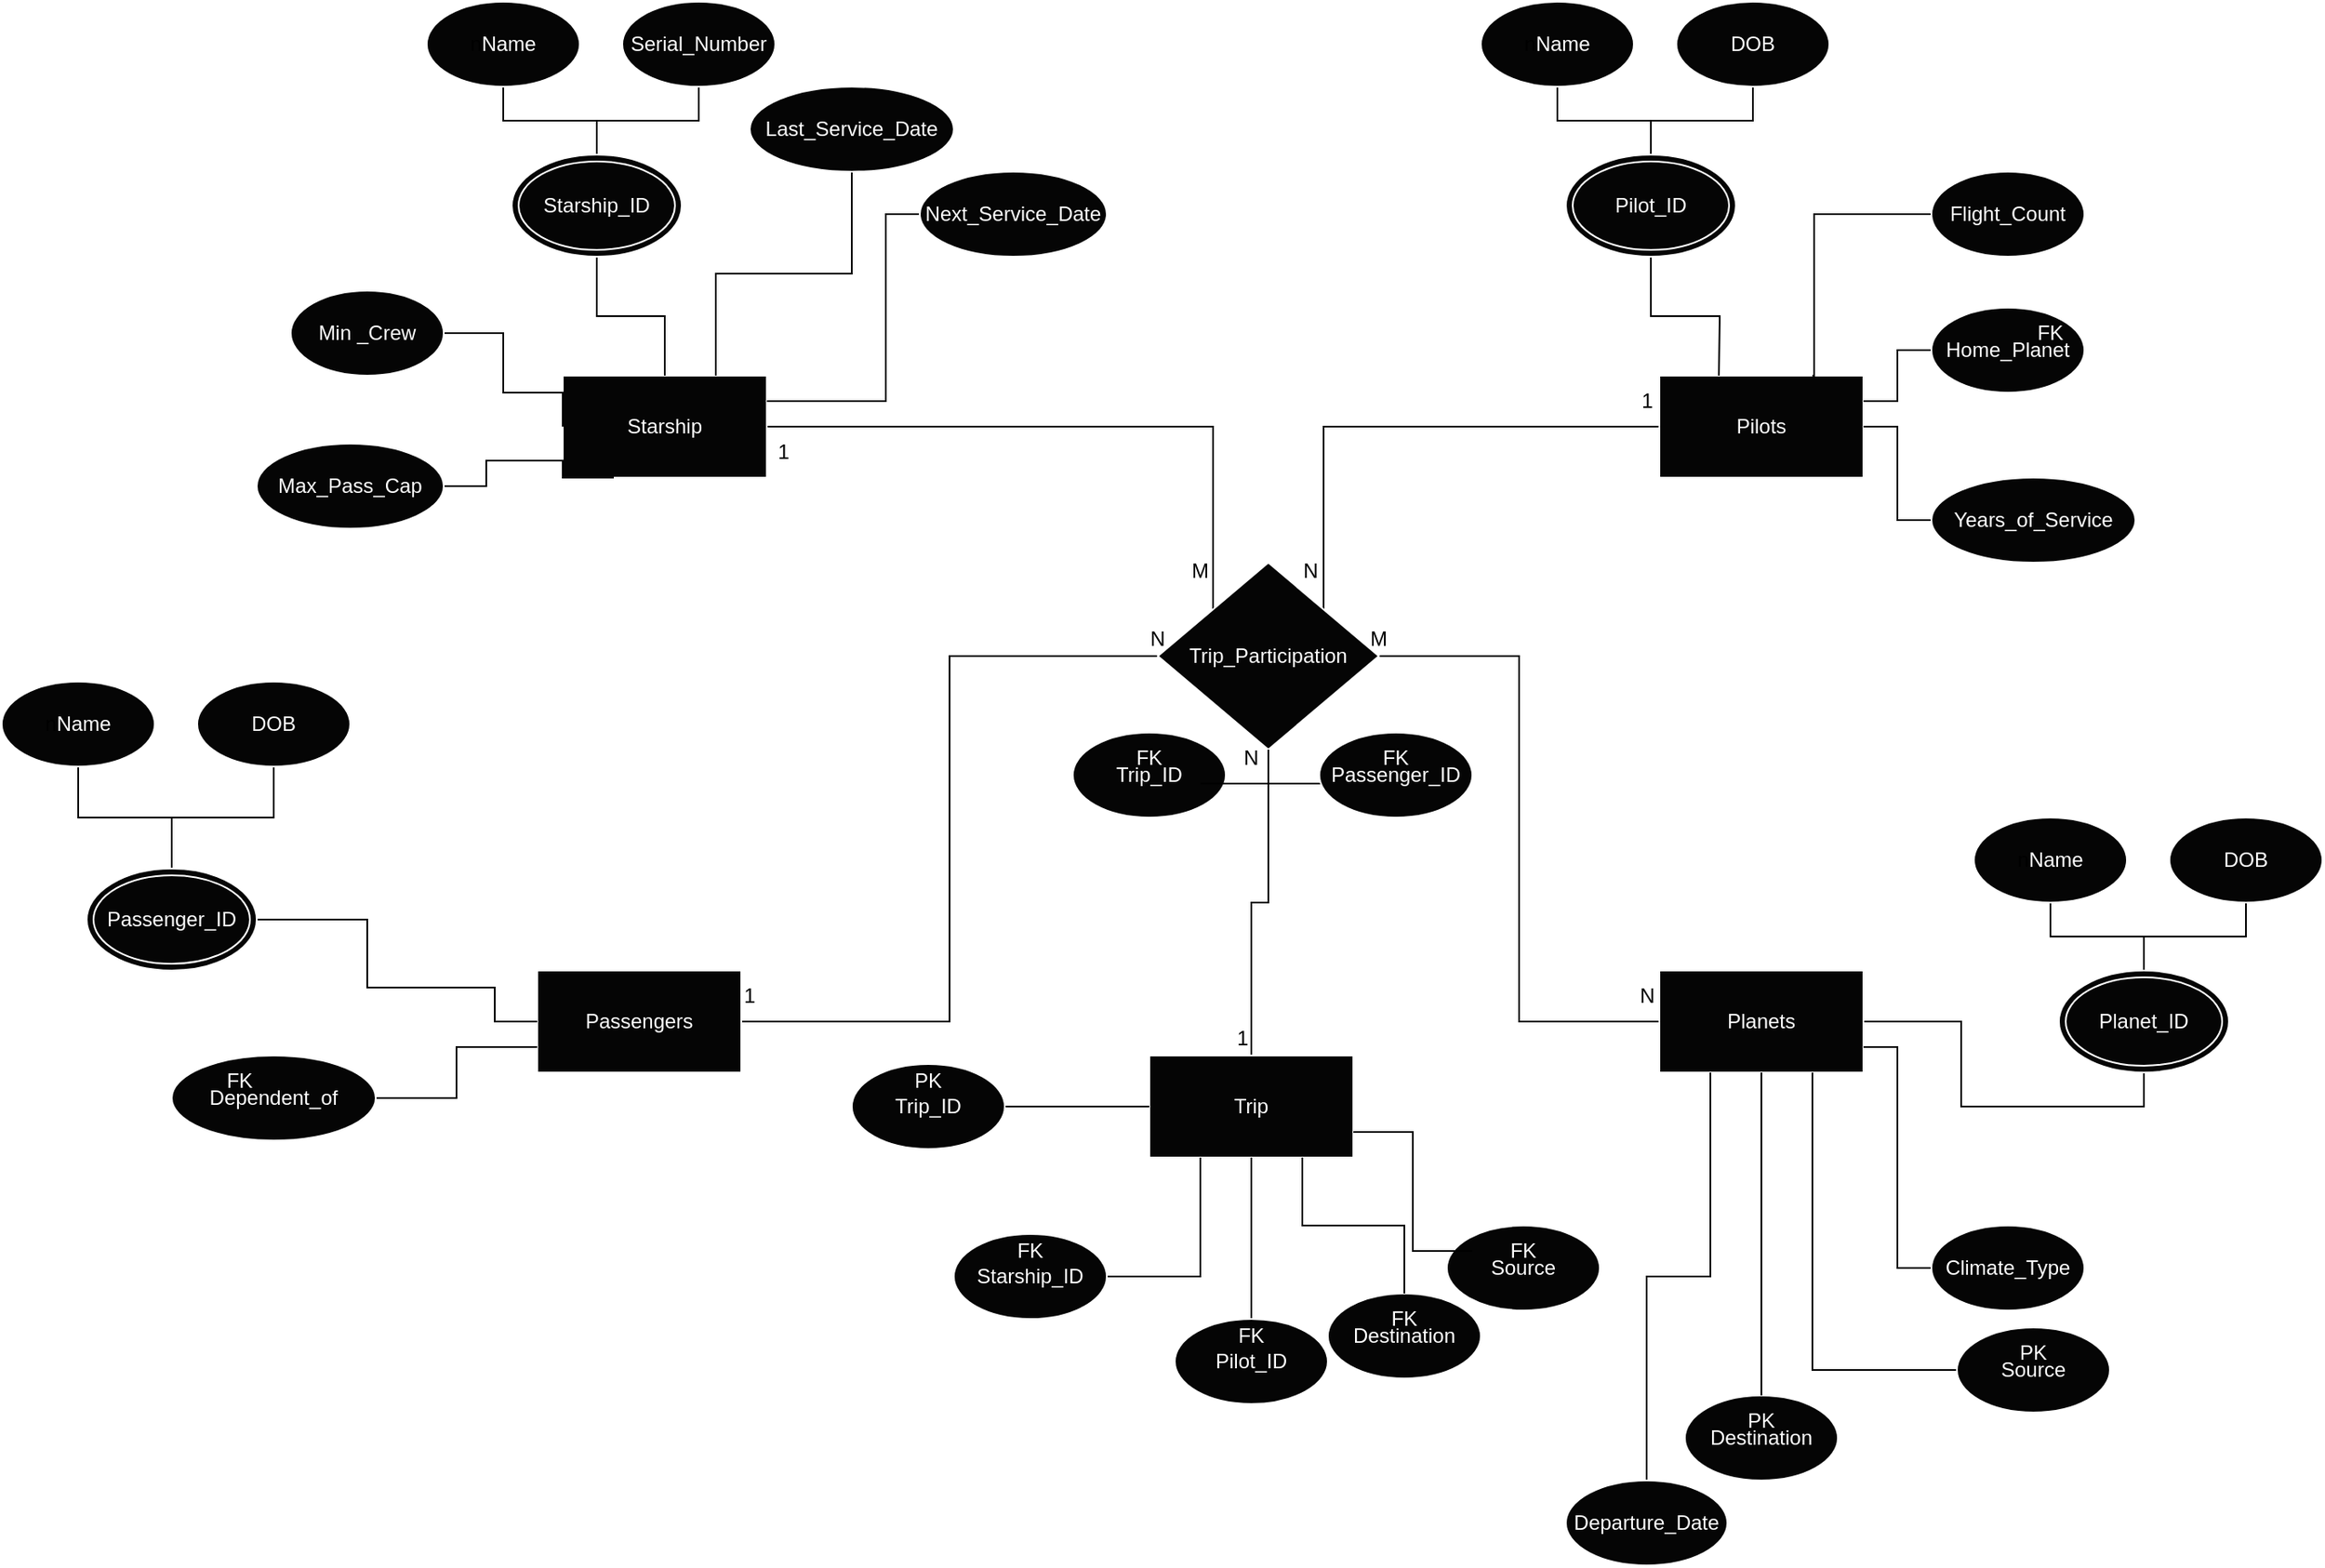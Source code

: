 <mxfile version="23.1.4" type="device">
  <diagram name="Page-1" id="fY6mABfYcO_denqcblla">
    <mxGraphModel dx="2283" dy="1910" grid="1" gridSize="10" guides="1" tooltips="1" connect="1" arrows="1" fold="1" page="1" pageScale="1" pageWidth="850" pageHeight="1100" math="0" shadow="0">
      <root>
        <mxCell id="0" />
        <mxCell id="1" parent="0" />
        <mxCell id="xwD3dEw4EKFnF7i4BE73-125" style="edgeStyle=orthogonalEdgeStyle;rounded=0;orthogonalLoop=1;jettySize=auto;html=1;entryX=0;entryY=0;entryDx=0;entryDy=0;strokeColor=default;align=center;verticalAlign=middle;fontFamily=Helvetica;fontSize=12;fontColor=default;labelBackgroundColor=default;startArrow=none;startFill=0;endArrow=none;endFill=0;" edge="1" parent="1" source="xwD3dEw4EKFnF7i4BE73-2" target="xwD3dEw4EKFnF7i4BE73-113">
          <mxGeometry relative="1" as="geometry" />
        </mxCell>
        <mxCell id="xwD3dEw4EKFnF7i4BE73-2" value="&lt;font color=&quot;#ffffff&quot;&gt;Starship&lt;/font&gt;" style="rounded=0;whiteSpace=wrap;html=1;strokeColor=#FFFFFF;fillColor=#050505;" vertex="1" parent="1">
          <mxGeometry x="70" y="120" width="120" height="60" as="geometry" />
        </mxCell>
        <mxCell id="xwD3dEw4EKFnF7i4BE73-126" style="edgeStyle=orthogonalEdgeStyle;rounded=0;orthogonalLoop=1;jettySize=auto;html=1;entryX=1;entryY=0;entryDx=0;entryDy=0;strokeColor=default;align=center;verticalAlign=middle;fontFamily=Helvetica;fontSize=12;fontColor=default;labelBackgroundColor=default;startArrow=none;startFill=0;endArrow=none;endFill=0;" edge="1" parent="1" source="xwD3dEw4EKFnF7i4BE73-6" target="xwD3dEw4EKFnF7i4BE73-113">
          <mxGeometry relative="1" as="geometry" />
        </mxCell>
        <mxCell id="xwD3dEw4EKFnF7i4BE73-6" value="&lt;font color=&quot;#ffffff&quot;&gt;Pilots&lt;/font&gt;" style="rounded=0;whiteSpace=wrap;html=1;strokeColor=#FFFFFF;fillColor=#050505;" vertex="1" parent="1">
          <mxGeometry x="715" y="120" width="120" height="60" as="geometry" />
        </mxCell>
        <mxCell id="xwD3dEw4EKFnF7i4BE73-128" style="edgeStyle=orthogonalEdgeStyle;rounded=0;orthogonalLoop=1;jettySize=auto;html=1;entryX=0;entryY=0.5;entryDx=0;entryDy=0;strokeColor=default;align=center;verticalAlign=middle;fontFamily=Helvetica;fontSize=12;fontColor=default;labelBackgroundColor=default;startArrow=none;startFill=0;endArrow=none;endFill=0;" edge="1" parent="1" source="xwD3dEw4EKFnF7i4BE73-7" target="xwD3dEw4EKFnF7i4BE73-113">
          <mxGeometry relative="1" as="geometry" />
        </mxCell>
        <mxCell id="xwD3dEw4EKFnF7i4BE73-7" value="&lt;font color=&quot;#ffffff&quot;&gt;Passengers&lt;/font&gt;" style="rounded=0;whiteSpace=wrap;html=1;strokeColor=#FFFFFF;fillColor=#050505;" vertex="1" parent="1">
          <mxGeometry x="55" y="470" width="120" height="60" as="geometry" />
        </mxCell>
        <mxCell id="xwD3dEw4EKFnF7i4BE73-71" style="edgeStyle=orthogonalEdgeStyle;rounded=0;orthogonalLoop=1;jettySize=auto;html=1;strokeColor=default;align=center;verticalAlign=middle;fontFamily=Helvetica;fontSize=12;fontColor=default;labelBackgroundColor=default;startArrow=none;startFill=0;endArrow=none;endFill=0;entryX=0.5;entryY=1;entryDx=0;entryDy=0;" edge="1" parent="1" source="xwD3dEw4EKFnF7i4BE73-8" target="xwD3dEw4EKFnF7i4BE73-70">
          <mxGeometry relative="1" as="geometry">
            <mxPoint x="1000" y="540" as="targetPoint" />
          </mxGeometry>
        </mxCell>
        <mxCell id="xwD3dEw4EKFnF7i4BE73-129" style="edgeStyle=orthogonalEdgeStyle;rounded=0;orthogonalLoop=1;jettySize=auto;html=1;entryX=1;entryY=0.5;entryDx=0;entryDy=0;strokeColor=default;align=center;verticalAlign=middle;fontFamily=Helvetica;fontSize=12;fontColor=default;labelBackgroundColor=default;startArrow=none;startFill=0;endArrow=none;endFill=0;" edge="1" parent="1" source="xwD3dEw4EKFnF7i4BE73-8" target="xwD3dEw4EKFnF7i4BE73-113">
          <mxGeometry relative="1" as="geometry" />
        </mxCell>
        <mxCell id="xwD3dEw4EKFnF7i4BE73-8" value="&lt;font color=&quot;#ffffff&quot;&gt;Planets&lt;/font&gt;" style="rounded=0;whiteSpace=wrap;html=1;strokeColor=#FFFFFF;fillColor=#050505;" vertex="1" parent="1">
          <mxGeometry x="715" y="470" width="120" height="60" as="geometry" />
        </mxCell>
        <mxCell id="xwD3dEw4EKFnF7i4BE73-130" style="edgeStyle=orthogonalEdgeStyle;rounded=0;orthogonalLoop=1;jettySize=auto;html=1;strokeColor=default;align=center;verticalAlign=middle;fontFamily=Helvetica;fontSize=12;fontColor=default;labelBackgroundColor=default;startArrow=none;startFill=0;endArrow=none;endFill=0;" edge="1" parent="1" source="xwD3dEw4EKFnF7i4BE73-9" target="xwD3dEw4EKFnF7i4BE73-113">
          <mxGeometry relative="1" as="geometry" />
        </mxCell>
        <mxCell id="xwD3dEw4EKFnF7i4BE73-9" value="&lt;font color=&quot;#ffffff&quot;&gt;&lt;span style=&quot;caret-color: rgb(255, 255, 255);&quot;&gt;Trip&lt;/span&gt;&lt;/font&gt;" style="rounded=0;whiteSpace=wrap;html=1;strokeColor=#FFFFFF;fillColor=#050505;" vertex="1" parent="1">
          <mxGeometry x="415" y="520" width="120" height="60" as="geometry" />
        </mxCell>
        <mxCell id="xwD3dEw4EKFnF7i4BE73-21" style="edgeStyle=orthogonalEdgeStyle;rounded=0;orthogonalLoop=1;jettySize=auto;html=1;strokeColor=default;align=center;verticalAlign=middle;fontFamily=Helvetica;fontSize=12;fontColor=default;labelBackgroundColor=default;startArrow=none;startFill=0;endArrow=none;endFill=0;" edge="1" parent="1" source="xwD3dEw4EKFnF7i4BE73-14" target="xwD3dEw4EKFnF7i4BE73-16">
          <mxGeometry relative="1" as="geometry" />
        </mxCell>
        <mxCell id="xwD3dEw4EKFnF7i4BE73-14" value="n&lt;font color=&quot;#ffffff&quot;&gt;Name&lt;/font&gt;" style="ellipse;whiteSpace=wrap;html=1;rounded=0;strokeColor=#FFFFFF;align=center;verticalAlign=middle;fontFamily=Helvetica;fontSize=12;fontColor=default;fillColor=#050505;" vertex="1" parent="1">
          <mxGeometry x="-10" y="-100" width="90" height="50" as="geometry" />
        </mxCell>
        <mxCell id="xwD3dEw4EKFnF7i4BE73-20" style="edgeStyle=orthogonalEdgeStyle;rounded=0;orthogonalLoop=1;jettySize=auto;html=1;exitX=0.5;exitY=1;exitDx=0;exitDy=0;entryX=0.5;entryY=0;entryDx=0;entryDy=0;fontFamily=Helvetica;fontSize=12;fontColor=default;startArrow=none;startFill=0;endArrow=none;endFill=0;" edge="1" parent="1" source="xwD3dEw4EKFnF7i4BE73-15" target="xwD3dEw4EKFnF7i4BE73-16">
          <mxGeometry relative="1" as="geometry" />
        </mxCell>
        <mxCell id="xwD3dEw4EKFnF7i4BE73-15" value="&lt;font color=&quot;#ffffff&quot;&gt;Serial_Number&lt;/font&gt;" style="ellipse;whiteSpace=wrap;html=1;rounded=0;strokeColor=#FFFFFF;align=center;verticalAlign=middle;fontFamily=Helvetica;fontSize=12;fontColor=default;fillColor=#050505;" vertex="1" parent="1">
          <mxGeometry x="105" y="-100" width="90" height="50" as="geometry" />
        </mxCell>
        <mxCell id="xwD3dEw4EKFnF7i4BE73-22" style="edgeStyle=orthogonalEdgeStyle;rounded=0;orthogonalLoop=1;jettySize=auto;html=1;entryX=0.5;entryY=0;entryDx=0;entryDy=0;strokeColor=default;align=center;verticalAlign=middle;fontFamily=Helvetica;fontSize=12;fontColor=default;labelBackgroundColor=default;startArrow=none;startFill=0;endArrow=none;endFill=0;" edge="1" parent="1" source="xwD3dEw4EKFnF7i4BE73-16" target="xwD3dEw4EKFnF7i4BE73-2">
          <mxGeometry relative="1" as="geometry" />
        </mxCell>
        <mxCell id="xwD3dEw4EKFnF7i4BE73-16" value="&lt;font color=&quot;#ffffff&quot;&gt;Starship_ID&lt;/font&gt;" style="ellipse;shape=doubleEllipse;whiteSpace=wrap;html=1;rounded=0;strokeColor=#FFFFFF;align=center;verticalAlign=middle;fontFamily=Helvetica;fontSize=12;fontColor=default;fillColor=#050505;" vertex="1" parent="1">
          <mxGeometry x="40" y="-10" width="100" height="60" as="geometry" />
        </mxCell>
        <mxCell id="xwD3dEw4EKFnF7i4BE73-24" style="edgeStyle=orthogonalEdgeStyle;rounded=0;orthogonalLoop=1;jettySize=auto;html=1;entryX=0;entryY=0.5;entryDx=0;entryDy=0;strokeColor=default;align=center;verticalAlign=middle;fontFamily=Helvetica;fontSize=12;fontColor=default;labelBackgroundColor=default;startArrow=none;startFill=0;endArrow=none;endFill=0;" edge="1" parent="1" source="xwD3dEw4EKFnF7i4BE73-23" target="xwD3dEw4EKFnF7i4BE73-2">
          <mxGeometry relative="1" as="geometry">
            <Array as="points">
              <mxPoint x="35" y="95" />
              <mxPoint x="35" y="130" />
              <mxPoint x="70" y="130" />
            </Array>
          </mxGeometry>
        </mxCell>
        <mxCell id="xwD3dEw4EKFnF7i4BE73-23" value="&lt;font color=&quot;#ffffff&quot;&gt;Min _Crew&lt;/font&gt;" style="ellipse;whiteSpace=wrap;html=1;rounded=0;strokeColor=#FFFFFF;align=center;verticalAlign=middle;fontFamily=Helvetica;fontSize=12;fontColor=default;fillColor=#050505;" vertex="1" parent="1">
          <mxGeometry x="-90" y="70" width="90" height="50" as="geometry" />
        </mxCell>
        <mxCell id="xwD3dEw4EKFnF7i4BE73-26" style="edgeStyle=orthogonalEdgeStyle;rounded=0;orthogonalLoop=1;jettySize=auto;html=1;entryX=0.25;entryY=1;entryDx=0;entryDy=0;strokeColor=default;align=center;verticalAlign=middle;fontFamily=Helvetica;fontSize=12;fontColor=default;labelBackgroundColor=default;startArrow=none;startFill=0;endArrow=none;endFill=0;" edge="1" parent="1" source="xwD3dEw4EKFnF7i4BE73-25" target="xwD3dEw4EKFnF7i4BE73-2">
          <mxGeometry relative="1" as="geometry">
            <Array as="points">
              <mxPoint x="25" y="185" />
              <mxPoint x="25" y="170" />
              <mxPoint x="70" y="170" />
              <mxPoint x="70" y="180" />
            </Array>
          </mxGeometry>
        </mxCell>
        <mxCell id="xwD3dEw4EKFnF7i4BE73-25" value="&lt;font color=&quot;#ffffff&quot;&gt;Max_Pass_Cap&lt;/font&gt;" style="ellipse;whiteSpace=wrap;html=1;rounded=0;strokeColor=#FFFFFF;align=center;verticalAlign=middle;fontFamily=Helvetica;fontSize=12;fontColor=default;fillColor=#050505;" vertex="1" parent="1">
          <mxGeometry x="-110" y="160" width="110" height="50" as="geometry" />
        </mxCell>
        <mxCell id="xwD3dEw4EKFnF7i4BE73-29" style="edgeStyle=orthogonalEdgeStyle;rounded=0;orthogonalLoop=1;jettySize=auto;html=1;entryX=0.75;entryY=0;entryDx=0;entryDy=0;strokeColor=default;align=center;verticalAlign=middle;fontFamily=Helvetica;fontSize=12;fontColor=default;labelBackgroundColor=default;startArrow=none;startFill=0;endArrow=none;endFill=0;" edge="1" parent="1" source="xwD3dEw4EKFnF7i4BE73-28" target="xwD3dEw4EKFnF7i4BE73-2">
          <mxGeometry relative="1" as="geometry" />
        </mxCell>
        <mxCell id="xwD3dEw4EKFnF7i4BE73-28" value="&lt;font color=&quot;#ffffff&quot;&gt;Last_Service_Date&lt;/font&gt;" style="ellipse;whiteSpace=wrap;html=1;rounded=0;strokeColor=#FFFFFF;align=center;verticalAlign=middle;fontFamily=Helvetica;fontSize=12;fontColor=default;fillColor=#050505;" vertex="1" parent="1">
          <mxGeometry x="180" y="-50" width="120" height="50" as="geometry" />
        </mxCell>
        <mxCell id="xwD3dEw4EKFnF7i4BE73-33" style="edgeStyle=orthogonalEdgeStyle;rounded=0;orthogonalLoop=1;jettySize=auto;html=1;exitX=0;exitY=0.5;exitDx=0;exitDy=0;entryX=1;entryY=0.25;entryDx=0;entryDy=0;strokeColor=default;align=center;verticalAlign=middle;fontFamily=Helvetica;fontSize=12;fontColor=default;labelBackgroundColor=default;startArrow=none;startFill=0;endArrow=none;endFill=0;" edge="1" parent="1" source="xwD3dEw4EKFnF7i4BE73-30" target="xwD3dEw4EKFnF7i4BE73-2">
          <mxGeometry relative="1" as="geometry">
            <Array as="points">
              <mxPoint x="260" y="25" />
              <mxPoint x="260" y="135" />
            </Array>
          </mxGeometry>
        </mxCell>
        <mxCell id="xwD3dEw4EKFnF7i4BE73-30" value="&lt;font color=&quot;#ffffff&quot;&gt;Next_Service_Date&lt;/font&gt;" style="ellipse;whiteSpace=wrap;html=1;rounded=0;strokeColor=#FFFFFF;align=center;verticalAlign=middle;fontFamily=Helvetica;fontSize=12;fontColor=default;fillColor=#050505;" vertex="1" parent="1">
          <mxGeometry x="280" width="110" height="50" as="geometry" />
        </mxCell>
        <mxCell id="xwD3dEw4EKFnF7i4BE73-37" style="edgeStyle=orthogonalEdgeStyle;rounded=0;orthogonalLoop=1;jettySize=auto;html=1;entryX=1;entryY=0.25;entryDx=0;entryDy=0;strokeColor=default;align=center;verticalAlign=middle;fontFamily=Helvetica;fontSize=12;fontColor=default;labelBackgroundColor=default;startArrow=none;startFill=0;endArrow=none;endFill=0;" edge="1" parent="1" source="xwD3dEw4EKFnF7i4BE73-34" target="xwD3dEw4EKFnF7i4BE73-6">
          <mxGeometry relative="1" as="geometry" />
        </mxCell>
        <mxCell id="xwD3dEw4EKFnF7i4BE73-34" value="&lt;font color=&quot;#ffffff&quot;&gt;&lt;span style=&quot;caret-color: rgb(255, 255, 255);&quot;&gt;Home_Planet&lt;/span&gt;&lt;/font&gt;" style="ellipse;whiteSpace=wrap;html=1;rounded=0;strokeColor=#FFFFFF;align=center;verticalAlign=middle;fontFamily=Helvetica;fontSize=12;fontColor=default;fillColor=#050505;" vertex="1" parent="1">
          <mxGeometry x="875" y="80" width="90" height="50" as="geometry" />
        </mxCell>
        <mxCell id="xwD3dEw4EKFnF7i4BE73-38" value="FK" style="text;html=1;align=center;verticalAlign=middle;whiteSpace=wrap;rounded=0;fontFamily=Helvetica;fontSize=12;fontColor=#FFFFFF;" vertex="1" parent="1">
          <mxGeometry x="915" y="80" width="60" height="30" as="geometry" />
        </mxCell>
        <mxCell id="xwD3dEw4EKFnF7i4BE73-41" style="edgeStyle=orthogonalEdgeStyle;rounded=0;orthogonalLoop=1;jettySize=auto;html=1;entryX=1;entryY=0.5;entryDx=0;entryDy=0;strokeColor=default;align=center;verticalAlign=middle;fontFamily=Helvetica;fontSize=12;fontColor=default;labelBackgroundColor=default;startArrow=none;startFill=0;endArrow=none;endFill=0;" edge="1" parent="1" source="xwD3dEw4EKFnF7i4BE73-40" target="xwD3dEw4EKFnF7i4BE73-6">
          <mxGeometry relative="1" as="geometry" />
        </mxCell>
        <mxCell id="xwD3dEw4EKFnF7i4BE73-40" value="&lt;font color=&quot;#ffffff&quot;&gt;&lt;span style=&quot;caret-color: rgb(255, 255, 255);&quot;&gt;Years_of_Service&lt;/span&gt;&lt;/font&gt;" style="ellipse;whiteSpace=wrap;html=1;rounded=0;strokeColor=#FFFFFF;align=center;verticalAlign=middle;fontFamily=Helvetica;fontSize=12;fontColor=default;fillColor=#050505;" vertex="1" parent="1">
          <mxGeometry x="875" y="180" width="120" height="50" as="geometry" />
        </mxCell>
        <mxCell id="xwD3dEw4EKFnF7i4BE73-44" style="edgeStyle=orthogonalEdgeStyle;rounded=0;orthogonalLoop=1;jettySize=auto;html=1;strokeColor=default;align=center;verticalAlign=middle;fontFamily=Helvetica;fontSize=12;fontColor=default;labelBackgroundColor=default;startArrow=none;startFill=0;endArrow=none;endFill=0;entryX=0.75;entryY=0;entryDx=0;entryDy=0;" edge="1" parent="1" source="xwD3dEw4EKFnF7i4BE73-43" target="xwD3dEw4EKFnF7i4BE73-6">
          <mxGeometry relative="1" as="geometry">
            <mxPoint x="805" y="110" as="targetPoint" />
            <Array as="points">
              <mxPoint x="806" y="25" />
            </Array>
          </mxGeometry>
        </mxCell>
        <mxCell id="xwD3dEw4EKFnF7i4BE73-43" value="&lt;font color=&quot;#ffffff&quot;&gt;&lt;span style=&quot;caret-color: rgb(255, 255, 255);&quot;&gt;Flight_Count&lt;/span&gt;&lt;/font&gt;" style="ellipse;whiteSpace=wrap;html=1;rounded=0;strokeColor=#FFFFFF;align=center;verticalAlign=middle;fontFamily=Helvetica;fontSize=12;fontColor=default;fillColor=#050505;" vertex="1" parent="1">
          <mxGeometry x="875" width="90" height="50" as="geometry" />
        </mxCell>
        <mxCell id="xwD3dEw4EKFnF7i4BE73-45" style="edgeStyle=orthogonalEdgeStyle;rounded=0;orthogonalLoop=1;jettySize=auto;html=1;strokeColor=default;align=center;verticalAlign=middle;fontFamily=Helvetica;fontSize=12;fontColor=default;labelBackgroundColor=default;startArrow=none;startFill=0;endArrow=none;endFill=0;" edge="1" parent="1" source="xwD3dEw4EKFnF7i4BE73-46" target="xwD3dEw4EKFnF7i4BE73-50">
          <mxGeometry relative="1" as="geometry" />
        </mxCell>
        <mxCell id="xwD3dEw4EKFnF7i4BE73-46" value="n&lt;font color=&quot;#ffffff&quot;&gt;Name&lt;/font&gt;" style="ellipse;whiteSpace=wrap;html=1;rounded=0;strokeColor=#FFFFFF;align=center;verticalAlign=middle;fontFamily=Helvetica;fontSize=12;fontColor=default;fillColor=#050505;" vertex="1" parent="1">
          <mxGeometry x="610" y="-100" width="90" height="50" as="geometry" />
        </mxCell>
        <mxCell id="xwD3dEw4EKFnF7i4BE73-47" style="edgeStyle=orthogonalEdgeStyle;rounded=0;orthogonalLoop=1;jettySize=auto;html=1;exitX=0.5;exitY=1;exitDx=0;exitDy=0;entryX=0.5;entryY=0;entryDx=0;entryDy=0;fontFamily=Helvetica;fontSize=12;fontColor=default;startArrow=none;startFill=0;endArrow=none;endFill=0;" edge="1" parent="1" source="xwD3dEw4EKFnF7i4BE73-48" target="xwD3dEw4EKFnF7i4BE73-50">
          <mxGeometry relative="1" as="geometry" />
        </mxCell>
        <mxCell id="xwD3dEw4EKFnF7i4BE73-48" value="&lt;font color=&quot;#ffffff&quot;&gt;DOB&lt;/font&gt;" style="ellipse;whiteSpace=wrap;html=1;rounded=0;strokeColor=#FFFFFF;align=center;verticalAlign=middle;fontFamily=Helvetica;fontSize=12;fontColor=default;fillColor=#050505;" vertex="1" parent="1">
          <mxGeometry x="725" y="-100" width="90" height="50" as="geometry" />
        </mxCell>
        <mxCell id="xwD3dEw4EKFnF7i4BE73-49" style="edgeStyle=orthogonalEdgeStyle;rounded=0;orthogonalLoop=1;jettySize=auto;html=1;entryX=0.5;entryY=0;entryDx=0;entryDy=0;strokeColor=default;align=center;verticalAlign=middle;fontFamily=Helvetica;fontSize=12;fontColor=default;labelBackgroundColor=default;startArrow=none;startFill=0;endArrow=none;endFill=0;" edge="1" parent="1" source="xwD3dEw4EKFnF7i4BE73-50">
          <mxGeometry relative="1" as="geometry">
            <mxPoint x="750" y="120" as="targetPoint" />
          </mxGeometry>
        </mxCell>
        <mxCell id="xwD3dEw4EKFnF7i4BE73-50" value="&lt;font color=&quot;#ffffff&quot;&gt;Pilot_ID&lt;/font&gt;" style="ellipse;shape=doubleEllipse;whiteSpace=wrap;html=1;rounded=0;strokeColor=#FFFFFF;align=center;verticalAlign=middle;fontFamily=Helvetica;fontSize=12;fontColor=default;fillColor=#050505;" vertex="1" parent="1">
          <mxGeometry x="660" y="-10" width="100" height="60" as="geometry" />
        </mxCell>
        <mxCell id="xwD3dEw4EKFnF7i4BE73-55" style="edgeStyle=orthogonalEdgeStyle;rounded=0;orthogonalLoop=1;jettySize=auto;html=1;strokeColor=default;align=center;verticalAlign=middle;fontFamily=Helvetica;fontSize=12;fontColor=default;labelBackgroundColor=default;startArrow=none;startFill=0;endArrow=none;endFill=0;" edge="1" parent="1" source="xwD3dEw4EKFnF7i4BE73-56" target="xwD3dEw4EKFnF7i4BE73-60">
          <mxGeometry relative="1" as="geometry" />
        </mxCell>
        <mxCell id="xwD3dEw4EKFnF7i4BE73-56" value="n&lt;font color=&quot;#ffffff&quot;&gt;Name&lt;/font&gt;" style="ellipse;whiteSpace=wrap;html=1;rounded=0;strokeColor=#FFFFFF;align=center;verticalAlign=middle;fontFamily=Helvetica;fontSize=12;fontColor=default;fillColor=#050505;" vertex="1" parent="1">
          <mxGeometry x="-260" y="300" width="90" height="50" as="geometry" />
        </mxCell>
        <mxCell id="xwD3dEw4EKFnF7i4BE73-57" style="edgeStyle=orthogonalEdgeStyle;rounded=0;orthogonalLoop=1;jettySize=auto;html=1;exitX=0.5;exitY=1;exitDx=0;exitDy=0;entryX=0.5;entryY=0;entryDx=0;entryDy=0;fontFamily=Helvetica;fontSize=12;fontColor=default;startArrow=none;startFill=0;endArrow=none;endFill=0;" edge="1" parent="1" source="xwD3dEw4EKFnF7i4BE73-58" target="xwD3dEw4EKFnF7i4BE73-60">
          <mxGeometry relative="1" as="geometry" />
        </mxCell>
        <mxCell id="xwD3dEw4EKFnF7i4BE73-58" value="&lt;font color=&quot;#ffffff&quot;&gt;DOB&lt;/font&gt;" style="ellipse;whiteSpace=wrap;html=1;rounded=0;strokeColor=#FFFFFF;align=center;verticalAlign=middle;fontFamily=Helvetica;fontSize=12;fontColor=default;fillColor=#050505;" vertex="1" parent="1">
          <mxGeometry x="-145" y="300" width="90" height="50" as="geometry" />
        </mxCell>
        <mxCell id="xwD3dEw4EKFnF7i4BE73-59" style="edgeStyle=orthogonalEdgeStyle;rounded=0;orthogonalLoop=1;jettySize=auto;html=1;entryX=0;entryY=0.5;entryDx=0;entryDy=0;strokeColor=default;align=center;verticalAlign=middle;fontFamily=Helvetica;fontSize=12;fontColor=default;labelBackgroundColor=default;startArrow=none;startFill=0;endArrow=none;endFill=0;" edge="1" parent="1" source="xwD3dEw4EKFnF7i4BE73-60" target="xwD3dEw4EKFnF7i4BE73-7">
          <mxGeometry relative="1" as="geometry">
            <mxPoint x="-5" y="520" as="targetPoint" />
            <Array as="points">
              <mxPoint x="-45" y="480" />
              <mxPoint x="30" y="480" />
              <mxPoint x="30" y="500" />
            </Array>
          </mxGeometry>
        </mxCell>
        <mxCell id="xwD3dEw4EKFnF7i4BE73-60" value="&lt;font color=&quot;#ffffff&quot;&gt;Passenger_ID&lt;/font&gt;" style="ellipse;shape=doubleEllipse;whiteSpace=wrap;html=1;rounded=0;strokeColor=#FFFFFF;align=center;verticalAlign=middle;fontFamily=Helvetica;fontSize=12;fontColor=default;fillColor=#050505;" vertex="1" parent="1">
          <mxGeometry x="-210" y="410" width="100" height="60" as="geometry" />
        </mxCell>
        <mxCell id="xwD3dEw4EKFnF7i4BE73-64" style="edgeStyle=orthogonalEdgeStyle;rounded=0;orthogonalLoop=1;jettySize=auto;html=1;entryX=0;entryY=0.75;entryDx=0;entryDy=0;strokeColor=default;align=center;verticalAlign=middle;fontFamily=Helvetica;fontSize=12;fontColor=default;labelBackgroundColor=default;startArrow=none;startFill=0;endArrow=none;endFill=0;" edge="1" parent="1" source="xwD3dEw4EKFnF7i4BE73-62" target="xwD3dEw4EKFnF7i4BE73-7">
          <mxGeometry relative="1" as="geometry" />
        </mxCell>
        <mxCell id="xwD3dEw4EKFnF7i4BE73-62" value="&lt;font color=&quot;#ffffff&quot;&gt;&lt;span style=&quot;caret-color: rgb(255, 255, 255);&quot;&gt;Dependent_of&lt;/span&gt;&lt;/font&gt;" style="ellipse;whiteSpace=wrap;html=1;rounded=0;strokeColor=#FFFFFF;align=center;verticalAlign=middle;fontFamily=Helvetica;fontSize=12;fontColor=default;fillColor=#050505;" vertex="1" parent="1">
          <mxGeometry x="-160" y="520" width="120" height="50" as="geometry" />
        </mxCell>
        <mxCell id="xwD3dEw4EKFnF7i4BE73-63" value="FK" style="text;html=1;align=center;verticalAlign=middle;whiteSpace=wrap;rounded=0;fontFamily=Helvetica;fontSize=12;fontColor=#FFFFFF;" vertex="1" parent="1">
          <mxGeometry x="-150" y="520" width="60" height="30" as="geometry" />
        </mxCell>
        <mxCell id="xwD3dEw4EKFnF7i4BE73-65" style="edgeStyle=orthogonalEdgeStyle;rounded=0;orthogonalLoop=1;jettySize=auto;html=1;strokeColor=default;align=center;verticalAlign=middle;fontFamily=Helvetica;fontSize=12;fontColor=default;labelBackgroundColor=default;startArrow=none;startFill=0;endArrow=none;endFill=0;" edge="1" parent="1" source="xwD3dEw4EKFnF7i4BE73-66" target="xwD3dEw4EKFnF7i4BE73-70">
          <mxGeometry relative="1" as="geometry" />
        </mxCell>
        <mxCell id="xwD3dEw4EKFnF7i4BE73-66" value="n&lt;font color=&quot;#ffffff&quot;&gt;Name&lt;/font&gt;" style="ellipse;whiteSpace=wrap;html=1;rounded=0;strokeColor=#FFFFFF;align=center;verticalAlign=middle;fontFamily=Helvetica;fontSize=12;fontColor=default;fillColor=#050505;" vertex="1" parent="1">
          <mxGeometry x="900" y="380" width="90" height="50" as="geometry" />
        </mxCell>
        <mxCell id="xwD3dEw4EKFnF7i4BE73-67" style="edgeStyle=orthogonalEdgeStyle;rounded=0;orthogonalLoop=1;jettySize=auto;html=1;exitX=0.5;exitY=1;exitDx=0;exitDy=0;entryX=0.5;entryY=0;entryDx=0;entryDy=0;fontFamily=Helvetica;fontSize=12;fontColor=default;startArrow=none;startFill=0;endArrow=none;endFill=0;" edge="1" parent="1" source="xwD3dEw4EKFnF7i4BE73-68" target="xwD3dEw4EKFnF7i4BE73-70">
          <mxGeometry relative="1" as="geometry" />
        </mxCell>
        <mxCell id="xwD3dEw4EKFnF7i4BE73-68" value="&lt;font color=&quot;#ffffff&quot;&gt;DOB&lt;/font&gt;" style="ellipse;whiteSpace=wrap;html=1;rounded=0;strokeColor=#FFFFFF;align=center;verticalAlign=middle;fontFamily=Helvetica;fontSize=12;fontColor=default;fillColor=#050505;" vertex="1" parent="1">
          <mxGeometry x="1015" y="380" width="90" height="50" as="geometry" />
        </mxCell>
        <mxCell id="xwD3dEw4EKFnF7i4BE73-70" value="&lt;font color=&quot;#ffffff&quot;&gt;Planet_ID&lt;/font&gt;" style="ellipse;shape=doubleEllipse;whiteSpace=wrap;html=1;rounded=0;strokeColor=#FFFFFF;align=center;verticalAlign=middle;fontFamily=Helvetica;fontSize=12;fontColor=default;fillColor=#050505;" vertex="1" parent="1">
          <mxGeometry x="950" y="470" width="100" height="60" as="geometry" />
        </mxCell>
        <mxCell id="xwD3dEw4EKFnF7i4BE73-88" style="edgeStyle=orthogonalEdgeStyle;rounded=0;orthogonalLoop=1;jettySize=auto;html=1;entryX=1;entryY=0.75;entryDx=0;entryDy=0;strokeColor=default;align=center;verticalAlign=middle;fontFamily=Helvetica;fontSize=12;fontColor=default;labelBackgroundColor=default;startArrow=none;startFill=0;endArrow=none;endFill=0;" edge="1" parent="1" source="xwD3dEw4EKFnF7i4BE73-72" target="xwD3dEw4EKFnF7i4BE73-8">
          <mxGeometry relative="1" as="geometry" />
        </mxCell>
        <mxCell id="xwD3dEw4EKFnF7i4BE73-72" value="&lt;font color=&quot;#ffffff&quot;&gt;Climate_Type&lt;/font&gt;" style="ellipse;whiteSpace=wrap;html=1;rounded=0;strokeColor=#FFFFFF;align=center;verticalAlign=middle;fontFamily=Helvetica;fontSize=12;fontColor=default;fillColor=#050505;" vertex="1" parent="1">
          <mxGeometry x="875" y="620" width="90" height="50" as="geometry" />
        </mxCell>
        <mxCell id="xwD3dEw4EKFnF7i4BE73-76" style="edgeStyle=orthogonalEdgeStyle;rounded=0;orthogonalLoop=1;jettySize=auto;html=1;entryX=0;entryY=0.5;entryDx=0;entryDy=0;strokeColor=default;align=center;verticalAlign=middle;fontFamily=Helvetica;fontSize=12;fontColor=default;labelBackgroundColor=default;startArrow=none;startFill=0;endArrow=none;endFill=0;" edge="1" parent="1" source="xwD3dEw4EKFnF7i4BE73-75" target="xwD3dEw4EKFnF7i4BE73-9">
          <mxGeometry relative="1" as="geometry" />
        </mxCell>
        <mxCell id="xwD3dEw4EKFnF7i4BE73-75" value="&lt;font color=&quot;#ffffff&quot;&gt;&lt;span style=&quot;caret-color: rgb(255, 255, 255);&quot;&gt;Trip_ID&lt;/span&gt;&lt;/font&gt;" style="ellipse;whiteSpace=wrap;html=1;rounded=0;strokeColor=#FFFFFF;align=center;verticalAlign=middle;fontFamily=Helvetica;fontSize=12;fontColor=default;fillColor=#050505;" vertex="1" parent="1">
          <mxGeometry x="240" y="525" width="90" height="50" as="geometry" />
        </mxCell>
        <mxCell id="xwD3dEw4EKFnF7i4BE73-77" value="PK" style="text;html=1;align=center;verticalAlign=middle;whiteSpace=wrap;rounded=0;fontFamily=Helvetica;fontSize=12;fontColor=#FFFFFF;" vertex="1" parent="1">
          <mxGeometry x="255" y="520" width="60" height="30" as="geometry" />
        </mxCell>
        <mxCell id="xwD3dEw4EKFnF7i4BE73-81" style="edgeStyle=orthogonalEdgeStyle;rounded=0;orthogonalLoop=1;jettySize=auto;html=1;entryX=0.25;entryY=1;entryDx=0;entryDy=0;strokeColor=default;align=center;verticalAlign=middle;fontFamily=Helvetica;fontSize=12;fontColor=default;labelBackgroundColor=default;startArrow=none;startFill=0;endArrow=none;endFill=0;" edge="1" parent="1" source="xwD3dEw4EKFnF7i4BE73-79" target="xwD3dEw4EKFnF7i4BE73-9">
          <mxGeometry relative="1" as="geometry" />
        </mxCell>
        <mxCell id="xwD3dEw4EKFnF7i4BE73-79" value="&lt;font color=&quot;#ffffff&quot;&gt;&lt;span style=&quot;caret-color: rgb(255, 255, 255);&quot;&gt;Starship_ID&lt;/span&gt;&lt;/font&gt;" style="ellipse;whiteSpace=wrap;html=1;rounded=0;strokeColor=#FFFFFF;align=center;verticalAlign=middle;fontFamily=Helvetica;fontSize=12;fontColor=default;fillColor=#050505;" vertex="1" parent="1">
          <mxGeometry x="300" y="625" width="90" height="50" as="geometry" />
        </mxCell>
        <mxCell id="xwD3dEw4EKFnF7i4BE73-80" value="FK" style="text;html=1;align=center;verticalAlign=middle;whiteSpace=wrap;rounded=0;fontFamily=Helvetica;fontSize=12;fontColor=#FFFFFF;" vertex="1" parent="1">
          <mxGeometry x="315" y="620" width="60" height="30" as="geometry" />
        </mxCell>
        <mxCell id="xwD3dEw4EKFnF7i4BE73-86" style="edgeStyle=orthogonalEdgeStyle;rounded=0;orthogonalLoop=1;jettySize=auto;html=1;entryX=0.5;entryY=1;entryDx=0;entryDy=0;strokeColor=default;align=center;verticalAlign=middle;fontFamily=Helvetica;fontSize=12;fontColor=default;labelBackgroundColor=default;startArrow=none;startFill=0;endArrow=none;endFill=0;" edge="1" parent="1" source="xwD3dEw4EKFnF7i4BE73-82" target="xwD3dEw4EKFnF7i4BE73-9">
          <mxGeometry relative="1" as="geometry" />
        </mxCell>
        <mxCell id="xwD3dEw4EKFnF7i4BE73-82" value="&lt;font color=&quot;#ffffff&quot;&gt;&lt;span style=&quot;caret-color: rgb(255, 255, 255);&quot;&gt;Pilot_ID&lt;/span&gt;&lt;/font&gt;" style="ellipse;whiteSpace=wrap;html=1;rounded=0;strokeColor=#FFFFFF;align=center;verticalAlign=middle;fontFamily=Helvetica;fontSize=12;fontColor=default;fillColor=#050505;" vertex="1" parent="1">
          <mxGeometry x="430" y="675" width="90" height="50" as="geometry" />
        </mxCell>
        <mxCell id="xwD3dEw4EKFnF7i4BE73-83" value="FK" style="text;html=1;align=center;verticalAlign=middle;whiteSpace=wrap;rounded=0;fontFamily=Helvetica;fontSize=12;fontColor=#FFFFFF;" vertex="1" parent="1">
          <mxGeometry x="445" y="670" width="60" height="30" as="geometry" />
        </mxCell>
        <mxCell id="xwD3dEw4EKFnF7i4BE73-89" style="edgeStyle=orthogonalEdgeStyle;rounded=0;orthogonalLoop=1;jettySize=auto;html=1;entryX=0.75;entryY=1;entryDx=0;entryDy=0;strokeColor=default;align=center;verticalAlign=middle;fontFamily=Helvetica;fontSize=12;fontColor=default;labelBackgroundColor=default;startArrow=none;startFill=0;endArrow=none;endFill=0;" edge="1" parent="1" source="xwD3dEw4EKFnF7i4BE73-87" target="xwD3dEw4EKFnF7i4BE73-8">
          <mxGeometry relative="1" as="geometry" />
        </mxCell>
        <mxCell id="xwD3dEw4EKFnF7i4BE73-87" value="&lt;font color=&quot;#ffffff&quot;&gt;Source&lt;/font&gt;" style="ellipse;whiteSpace=wrap;html=1;rounded=0;strokeColor=#FFFFFF;align=center;verticalAlign=middle;fontFamily=Helvetica;fontSize=12;fontColor=default;fillColor=#050505;" vertex="1" parent="1">
          <mxGeometry x="890" y="680" width="90" height="50" as="geometry" />
        </mxCell>
        <mxCell id="xwD3dEw4EKFnF7i4BE73-90" value="PK" style="text;html=1;align=center;verticalAlign=middle;whiteSpace=wrap;rounded=0;fontFamily=Helvetica;fontSize=12;fontColor=#FFFFFF;" vertex="1" parent="1">
          <mxGeometry x="905" y="680" width="60" height="30" as="geometry" />
        </mxCell>
        <mxCell id="xwD3dEw4EKFnF7i4BE73-91" value="&lt;font color=&quot;#ffffff&quot;&gt;Destination&lt;/font&gt;" style="ellipse;whiteSpace=wrap;html=1;rounded=0;strokeColor=#FFFFFF;align=center;verticalAlign=middle;fontFamily=Helvetica;fontSize=12;fontColor=default;fillColor=#050505;" vertex="1" parent="1">
          <mxGeometry x="730" y="720" width="90" height="50" as="geometry" />
        </mxCell>
        <mxCell id="xwD3dEw4EKFnF7i4BE73-95" style="edgeStyle=orthogonalEdgeStyle;rounded=0;orthogonalLoop=1;jettySize=auto;html=1;entryX=0.5;entryY=1;entryDx=0;entryDy=0;strokeColor=default;align=center;verticalAlign=middle;fontFamily=Helvetica;fontSize=12;fontColor=default;labelBackgroundColor=default;startArrow=none;startFill=0;endArrow=none;endFill=0;" edge="1" parent="1" source="xwD3dEw4EKFnF7i4BE73-92" target="xwD3dEw4EKFnF7i4BE73-8">
          <mxGeometry relative="1" as="geometry" />
        </mxCell>
        <mxCell id="xwD3dEw4EKFnF7i4BE73-92" value="PK" style="text;html=1;align=center;verticalAlign=middle;whiteSpace=wrap;rounded=0;fontFamily=Helvetica;fontSize=12;fontColor=#FFFFFF;" vertex="1" parent="1">
          <mxGeometry x="745" y="720" width="60" height="30" as="geometry" />
        </mxCell>
        <mxCell id="xwD3dEw4EKFnF7i4BE73-96" value="&lt;font color=&quot;#ffffff&quot;&gt;Source&lt;/font&gt;" style="ellipse;whiteSpace=wrap;html=1;rounded=0;strokeColor=#FFFFFF;align=center;verticalAlign=middle;fontFamily=Helvetica;fontSize=12;fontColor=default;fillColor=#050505;" vertex="1" parent="1">
          <mxGeometry x="590" y="620" width="90" height="50" as="geometry" />
        </mxCell>
        <mxCell id="xwD3dEw4EKFnF7i4BE73-103" style="edgeStyle=orthogonalEdgeStyle;rounded=0;orthogonalLoop=1;jettySize=auto;html=1;entryX=1;entryY=0.75;entryDx=0;entryDy=0;strokeColor=default;align=center;verticalAlign=middle;fontFamily=Helvetica;fontSize=12;fontColor=default;labelBackgroundColor=default;startArrow=none;startFill=0;endArrow=none;endFill=0;" edge="1" parent="1" source="xwD3dEw4EKFnF7i4BE73-97" target="xwD3dEw4EKFnF7i4BE73-9">
          <mxGeometry relative="1" as="geometry" />
        </mxCell>
        <mxCell id="xwD3dEw4EKFnF7i4BE73-97" value="FK" style="text;html=1;align=center;verticalAlign=middle;whiteSpace=wrap;rounded=0;fontFamily=Helvetica;fontSize=12;fontColor=#FFFFFF;" vertex="1" parent="1">
          <mxGeometry x="605" y="620" width="60" height="30" as="geometry" />
        </mxCell>
        <mxCell id="xwD3dEw4EKFnF7i4BE73-98" value="&lt;font color=&quot;#ffffff&quot;&gt;Destination&lt;/font&gt;" style="ellipse;whiteSpace=wrap;html=1;rounded=0;strokeColor=#FFFFFF;align=center;verticalAlign=middle;fontFamily=Helvetica;fontSize=12;fontColor=default;fillColor=#050505;" vertex="1" parent="1">
          <mxGeometry x="520" y="660" width="90" height="50" as="geometry" />
        </mxCell>
        <mxCell id="xwD3dEw4EKFnF7i4BE73-102" style="edgeStyle=orthogonalEdgeStyle;rounded=0;orthogonalLoop=1;jettySize=auto;html=1;entryX=0.75;entryY=1;entryDx=0;entryDy=0;strokeColor=default;align=center;verticalAlign=middle;fontFamily=Helvetica;fontSize=12;fontColor=default;labelBackgroundColor=default;startArrow=none;startFill=0;endArrow=none;endFill=0;" edge="1" parent="1" source="xwD3dEw4EKFnF7i4BE73-99" target="xwD3dEw4EKFnF7i4BE73-9">
          <mxGeometry relative="1" as="geometry" />
        </mxCell>
        <mxCell id="xwD3dEw4EKFnF7i4BE73-99" value="FK" style="text;html=1;align=center;verticalAlign=middle;whiteSpace=wrap;rounded=0;fontFamily=Helvetica;fontSize=12;fontColor=#FFFFFF;" vertex="1" parent="1">
          <mxGeometry x="535" y="660" width="60" height="30" as="geometry" />
        </mxCell>
        <mxCell id="xwD3dEw4EKFnF7i4BE73-112" style="edgeStyle=orthogonalEdgeStyle;rounded=0;orthogonalLoop=1;jettySize=auto;html=1;entryX=0.25;entryY=1;entryDx=0;entryDy=0;strokeColor=default;align=center;verticalAlign=middle;fontFamily=Helvetica;fontSize=12;fontColor=default;labelBackgroundColor=default;startArrow=none;startFill=0;endArrow=none;endFill=0;" edge="1" parent="1" source="xwD3dEw4EKFnF7i4BE73-111" target="xwD3dEw4EKFnF7i4BE73-8">
          <mxGeometry relative="1" as="geometry" />
        </mxCell>
        <mxCell id="xwD3dEw4EKFnF7i4BE73-111" value="&lt;font color=&quot;#ffffff&quot;&gt;Departure_Date&lt;/font&gt;" style="ellipse;whiteSpace=wrap;html=1;rounded=0;strokeColor=#FFFFFF;align=center;verticalAlign=middle;fontFamily=Helvetica;fontSize=12;fontColor=default;fillColor=#050505;" vertex="1" parent="1">
          <mxGeometry x="660" y="770" width="95" height="50" as="geometry" />
        </mxCell>
        <mxCell id="xwD3dEw4EKFnF7i4BE73-113" value="&lt;font color=&quot;#ffffff&quot;&gt;Trip_Participation&lt;/font&gt;" style="rhombus;whiteSpace=wrap;html=1;rounded=0;strokeColor=#FFFFFF;align=center;verticalAlign=middle;fontFamily=Helvetica;fontSize=12;fontColor=default;fillColor=#050505;" vertex="1" parent="1">
          <mxGeometry x="420" y="230" width="130" height="110" as="geometry" />
        </mxCell>
        <mxCell id="xwD3dEw4EKFnF7i4BE73-122" style="edgeStyle=orthogonalEdgeStyle;rounded=0;orthogonalLoop=1;jettySize=auto;html=1;strokeColor=default;align=center;verticalAlign=middle;fontFamily=Helvetica;fontSize=12;fontColor=default;labelBackgroundColor=default;startArrow=none;startFill=0;endArrow=none;endFill=0;" edge="1" parent="1" source="xwD3dEw4EKFnF7i4BE73-114" target="xwD3dEw4EKFnF7i4BE73-113">
          <mxGeometry relative="1" as="geometry">
            <Array as="points">
              <mxPoint x="530" y="345" />
              <mxPoint x="530" y="360" />
              <mxPoint x="485" y="360" />
            </Array>
          </mxGeometry>
        </mxCell>
        <mxCell id="xwD3dEw4EKFnF7i4BE73-114" value="&lt;font color=&quot;#ffffff&quot;&gt;Passenger_ID&lt;/font&gt;" style="ellipse;whiteSpace=wrap;html=1;rounded=0;strokeColor=#FFFFFF;align=center;verticalAlign=middle;fontFamily=Helvetica;fontSize=12;fontColor=default;fillColor=#050505;" vertex="1" parent="1">
          <mxGeometry x="515" y="330" width="90" height="50" as="geometry" />
        </mxCell>
        <mxCell id="xwD3dEw4EKFnF7i4BE73-116" value="FK" style="text;html=1;align=center;verticalAlign=middle;whiteSpace=wrap;rounded=0;fontFamily=Helvetica;fontSize=12;fontColor=#FFFFFF;" vertex="1" parent="1">
          <mxGeometry x="530" y="330" width="60" height="30" as="geometry" />
        </mxCell>
        <mxCell id="xwD3dEw4EKFnF7i4BE73-117" value="&lt;font color=&quot;#ffffff&quot;&gt;Trip_ID&lt;/font&gt;" style="ellipse;whiteSpace=wrap;html=1;rounded=0;strokeColor=#FFFFFF;align=center;verticalAlign=middle;fontFamily=Helvetica;fontSize=12;fontColor=default;fillColor=#050505;" vertex="1" parent="1">
          <mxGeometry x="370" y="330" width="90" height="50" as="geometry" />
        </mxCell>
        <mxCell id="xwD3dEw4EKFnF7i4BE73-123" style="edgeStyle=orthogonalEdgeStyle;rounded=0;orthogonalLoop=1;jettySize=auto;html=1;entryX=0.5;entryY=1;entryDx=0;entryDy=0;strokeColor=default;align=center;verticalAlign=middle;fontFamily=Helvetica;fontSize=12;fontColor=default;labelBackgroundColor=default;startArrow=none;startFill=0;endArrow=none;endFill=0;" edge="1" parent="1" source="xwD3dEw4EKFnF7i4BE73-118" target="xwD3dEw4EKFnF7i4BE73-113">
          <mxGeometry relative="1" as="geometry">
            <Array as="points">
              <mxPoint x="485" y="360" />
            </Array>
          </mxGeometry>
        </mxCell>
        <mxCell id="xwD3dEw4EKFnF7i4BE73-118" value="FK" style="text;html=1;align=center;verticalAlign=middle;whiteSpace=wrap;rounded=0;fontFamily=Helvetica;fontSize=12;fontColor=#FFFFFF;" vertex="1" parent="1">
          <mxGeometry x="385" y="330" width="60" height="30" as="geometry" />
        </mxCell>
        <mxCell id="xwD3dEw4EKFnF7i4BE73-131" value="1" style="text;html=1;align=center;verticalAlign=middle;whiteSpace=wrap;rounded=0;fontFamily=Helvetica;fontSize=12;fontColor=default;" vertex="1" parent="1">
          <mxGeometry x="150" y="470" width="60" height="30" as="geometry" />
        </mxCell>
        <mxCell id="xwD3dEw4EKFnF7i4BE73-132" value="N" style="text;html=1;align=center;verticalAlign=middle;whiteSpace=wrap;rounded=0;fontFamily=Helvetica;fontSize=12;fontColor=default;" vertex="1" parent="1">
          <mxGeometry x="390" y="260" width="60" height="30" as="geometry" />
        </mxCell>
        <mxCell id="xwD3dEw4EKFnF7i4BE73-133" value="M" style="text;html=1;align=center;verticalAlign=middle;whiteSpace=wrap;rounded=0;fontFamily=Helvetica;fontSize=12;fontColor=default;" vertex="1" parent="1">
          <mxGeometry x="520" y="260" width="60" height="30" as="geometry" />
        </mxCell>
        <mxCell id="xwD3dEw4EKFnF7i4BE73-134" value="N" style="text;html=1;align=center;verticalAlign=middle;whiteSpace=wrap;rounded=0;fontFamily=Helvetica;fontSize=12;fontColor=default;" vertex="1" parent="1">
          <mxGeometry x="677.5" y="470" width="60" height="30" as="geometry" />
        </mxCell>
        <mxCell id="xwD3dEw4EKFnF7i4BE73-135" value="1" style="text;html=1;align=center;verticalAlign=middle;whiteSpace=wrap;rounded=0;fontFamily=Helvetica;fontSize=12;fontColor=default;" vertex="1" parent="1">
          <mxGeometry x="677.5" y="120" width="60" height="30" as="geometry" />
        </mxCell>
        <mxCell id="xwD3dEw4EKFnF7i4BE73-136" value="N" style="text;html=1;align=center;verticalAlign=middle;whiteSpace=wrap;rounded=0;fontFamily=Helvetica;fontSize=12;fontColor=default;" vertex="1" parent="1">
          <mxGeometry x="480" y="220" width="60" height="30" as="geometry" />
        </mxCell>
        <mxCell id="xwD3dEw4EKFnF7i4BE73-137" value="1" style="text;html=1;align=center;verticalAlign=middle;whiteSpace=wrap;rounded=0;fontFamily=Helvetica;fontSize=12;fontColor=default;" vertex="1" parent="1">
          <mxGeometry x="170" y="150" width="60" height="30" as="geometry" />
        </mxCell>
        <mxCell id="xwD3dEw4EKFnF7i4BE73-138" value="M" style="text;html=1;align=center;verticalAlign=middle;whiteSpace=wrap;rounded=0;fontFamily=Helvetica;fontSize=12;fontColor=default;" vertex="1" parent="1">
          <mxGeometry x="415" y="220" width="60" height="30" as="geometry" />
        </mxCell>
        <mxCell id="xwD3dEw4EKFnF7i4BE73-139" value="1" style="text;html=1;align=center;verticalAlign=middle;whiteSpace=wrap;rounded=0;fontFamily=Helvetica;fontSize=12;fontColor=default;" vertex="1" parent="1">
          <mxGeometry x="440" y="495" width="60" height="30" as="geometry" />
        </mxCell>
        <mxCell id="xwD3dEw4EKFnF7i4BE73-140" value="N" style="text;html=1;align=center;verticalAlign=middle;whiteSpace=wrap;rounded=0;fontFamily=Helvetica;fontSize=12;fontColor=default;" vertex="1" parent="1">
          <mxGeometry x="445" y="330" width="60" height="30" as="geometry" />
        </mxCell>
      </root>
    </mxGraphModel>
  </diagram>
</mxfile>
